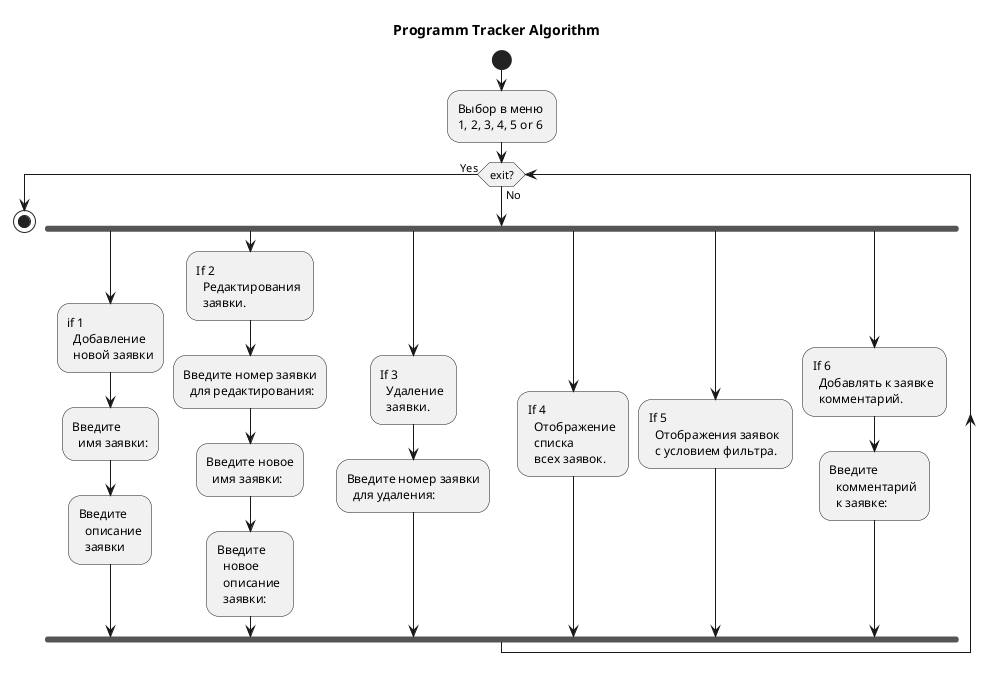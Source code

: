 @startuml

title Programm Tracker Algorithm

start

:Выбор в меню \n1, 2, 3, 4, 5 or 6;

while (exit?) is (No)

  fork
    :if 1
      Добавление
      новой заявки;
    :Введите
      имя заявки:;
    :Введите
      описание
      заявки;

  fork again
    :If 2
      Редактирования 
      заявки.;
    :Введите номер заявки 
      для редактирования:;
    :Введите новое 
      имя заявки:;
    :Введите 
      новое
      описание 
      заявки:;

  fork again
    :If 3
      Удаление 
      заявки.;
    :Введите номер заявки 
      для удаления:;

  fork again
    :If 4
      Отображение 
      списка 
      всех заявок.;

  fork again
    :If 5
      Отображения заявок 
      с условием фильтра.;

  fork again
    :If 6
      Добавлять к заявке 
      комментарий.;
    :Введите 
      комментарий 
      к заявке:;

  end fork

endwhile (Yes)

stop

@enduml

Choose in menu:
1. Добавление новой заявки
2. Редактирования заявки.
3. Удаления заявки.
4. Отображение списка всех заявок.
5. Отображения заявок с условием фильтра.
6. Добавлять к заявки комментарий.


